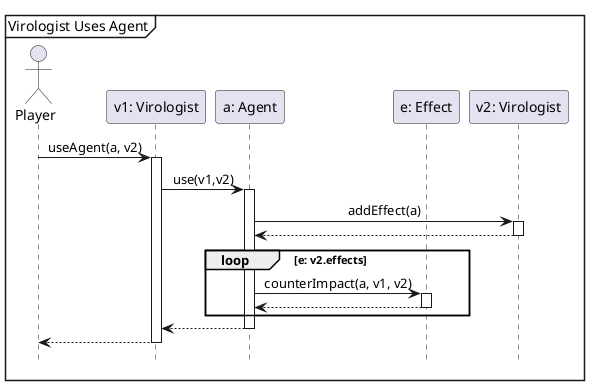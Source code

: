 @startuml
'https://plantuml.com/sequence-diagram
hide footbox
skinparam sequenceMessageAlign center
mainframe Virologist Uses Agent

actor Player
participant "v1: Virologist" as v1
participant "a: Agent" as a
participant "e: Effect" as e
participant "v2: Virologist" as v2

Player -> v1 ++: useAgent(a, v2)
    v1 -> a ++: use(v1,v2)
        a -> v2 ++: addEffect(a)
        return
        loop e: v2.effects
            a -> e ++: counterImpact(a, v1, v2)
            return
        end
    return
return


@enduml